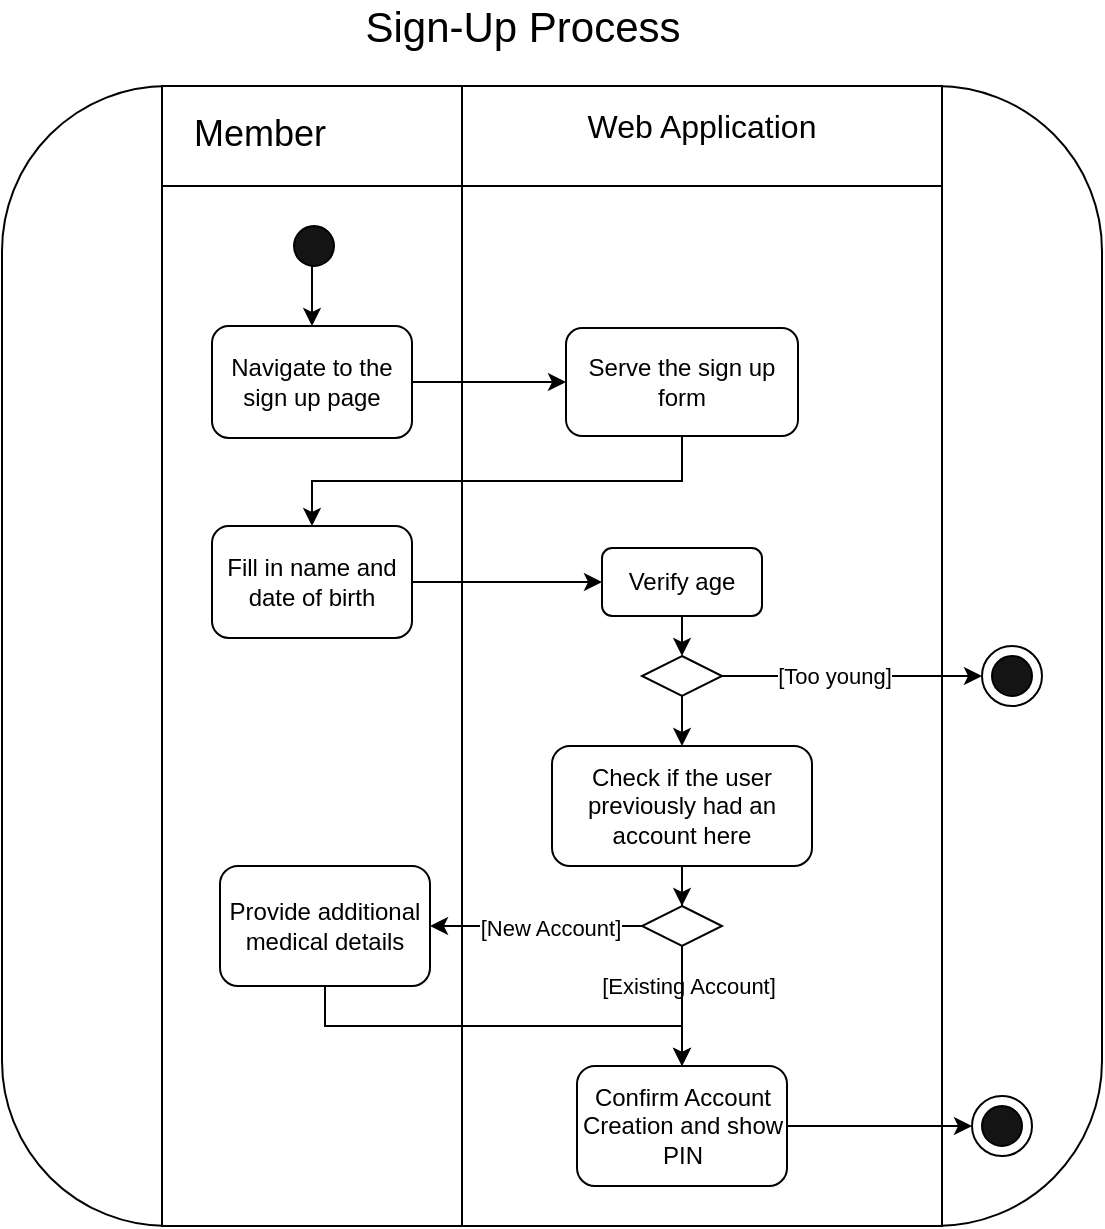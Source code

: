 <mxfile version="13.1.14" type="device"><diagram id="x74Bdv9woXVB3aYf1_e0" name="Page-1"><mxGraphModel dx="1185" dy="601" grid="1" gridSize="10" guides="1" tooltips="1" connect="1" arrows="1" fold="1" page="1" pageScale="1" pageWidth="827" pageHeight="1169" math="0" shadow="0"><root><mxCell id="0"/><mxCell id="1" parent="0"/><mxCell id="Yv5_eo_5-_Gy47nm71BF-2" value="" style="rounded=1;whiteSpace=wrap;html=1;" vertex="1" parent="1"><mxGeometry x="120" y="60" width="550" height="570" as="geometry"/></mxCell><mxCell id="Yv5_eo_5-_Gy47nm71BF-14" value="" style="rounded=0;whiteSpace=wrap;html=1;" vertex="1" parent="1"><mxGeometry x="200" y="60" width="150" height="440" as="geometry"/></mxCell><mxCell id="Yv5_eo_5-_Gy47nm71BF-13" value="" style="rounded=0;whiteSpace=wrap;html=1;" vertex="1" parent="1"><mxGeometry x="350" y="60" width="240" height="440" as="geometry"/></mxCell><mxCell id="Yv5_eo_5-_Gy47nm71BF-4" value="&lt;div style=&quot;font-size: 18px&quot;&gt;&lt;font style=&quot;font-size: 18px&quot;&gt;Member&lt;/font&gt;&lt;/div&gt;" style="text;html=1;strokeColor=none;fillColor=none;align=center;verticalAlign=middle;whiteSpace=wrap;rounded=0;" vertex="1" parent="1"><mxGeometry x="229" y="74" width="40" height="20" as="geometry"/></mxCell><mxCell id="Yv5_eo_5-_Gy47nm71BF-8" value="&lt;font style=&quot;font-size: 16px&quot;&gt;Web Application&lt;/font&gt;" style="text;html=1;strokeColor=none;fillColor=none;align=center;verticalAlign=middle;whiteSpace=wrap;rounded=0;" vertex="1" parent="1"><mxGeometry x="395" y="70" width="150" height="20" as="geometry"/></mxCell><mxCell id="Yv5_eo_5-_Gy47nm71BF-15" value="" style="rounded=0;whiteSpace=wrap;html=1;" vertex="1" parent="1"><mxGeometry x="200" y="110" width="150" height="520" as="geometry"/></mxCell><mxCell id="Yv5_eo_5-_Gy47nm71BF-16" value="" style="rounded=0;whiteSpace=wrap;html=1;" vertex="1" parent="1"><mxGeometry x="350" y="110" width="240" height="520" as="geometry"/></mxCell><mxCell id="Yv5_eo_5-_Gy47nm71BF-60" style="edgeStyle=orthogonalEdgeStyle;rounded=0;orthogonalLoop=1;jettySize=auto;html=1;exitX=0.5;exitY=1;exitDx=0;exitDy=0;entryX=0.5;entryY=0;entryDx=0;entryDy=0;" edge="1" parent="1" source="Yv5_eo_5-_Gy47nm71BF-17" target="Yv5_eo_5-_Gy47nm71BF-19"><mxGeometry relative="1" as="geometry"/></mxCell><mxCell id="Yv5_eo_5-_Gy47nm71BF-17" value="" style="ellipse;whiteSpace=wrap;html=1;aspect=fixed;fillColor=#141414;" vertex="1" parent="1"><mxGeometry x="266" y="130" width="20" height="20" as="geometry"/></mxCell><mxCell id="Yv5_eo_5-_Gy47nm71BF-18" value="&lt;font style=&quot;font-size: 21px&quot;&gt;Sign-Up Process&lt;br&gt;&lt;/font&gt;" style="text;html=1;align=center;verticalAlign=middle;resizable=0;points=[];autosize=1;" vertex="1" parent="1"><mxGeometry x="290" y="20" width="180" height="20" as="geometry"/></mxCell><mxCell id="Yv5_eo_5-_Gy47nm71BF-38" style="edgeStyle=orthogonalEdgeStyle;rounded=0;orthogonalLoop=1;jettySize=auto;html=1;exitX=1;exitY=0.5;exitDx=0;exitDy=0;entryX=0;entryY=0.5;entryDx=0;entryDy=0;" edge="1" parent="1" source="Yv5_eo_5-_Gy47nm71BF-19" target="Yv5_eo_5-_Gy47nm71BF-24"><mxGeometry relative="1" as="geometry"/></mxCell><mxCell id="Yv5_eo_5-_Gy47nm71BF-19" value="Navigate to the sign up page" style="rounded=1;whiteSpace=wrap;html=1;" vertex="1" parent="1"><mxGeometry x="225" y="180" width="100" height="56" as="geometry"/></mxCell><mxCell id="Yv5_eo_5-_Gy47nm71BF-40" style="edgeStyle=orthogonalEdgeStyle;rounded=0;orthogonalLoop=1;jettySize=auto;html=1;exitX=1;exitY=0.5;exitDx=0;exitDy=0;entryX=0;entryY=0.5;entryDx=0;entryDy=0;" edge="1" parent="1" source="Yv5_eo_5-_Gy47nm71BF-22" target="Yv5_eo_5-_Gy47nm71BF-25"><mxGeometry relative="1" as="geometry"/></mxCell><mxCell id="Yv5_eo_5-_Gy47nm71BF-22" value="Fill in name and date of birth" style="rounded=1;whiteSpace=wrap;html=1;" vertex="1" parent="1"><mxGeometry x="225" y="280" width="100" height="56" as="geometry"/></mxCell><mxCell id="Yv5_eo_5-_Gy47nm71BF-52" style="edgeStyle=orthogonalEdgeStyle;rounded=0;orthogonalLoop=1;jettySize=auto;html=1;exitX=0.5;exitY=1;exitDx=0;exitDy=0;" edge="1" parent="1" source="Yv5_eo_5-_Gy47nm71BF-23" target="Yv5_eo_5-_Gy47nm71BF-48"><mxGeometry relative="1" as="geometry"/></mxCell><mxCell id="Yv5_eo_5-_Gy47nm71BF-23" value="Provide additional medical details" style="rounded=1;whiteSpace=wrap;html=1;" vertex="1" parent="1"><mxGeometry x="229" y="450" width="105" height="60" as="geometry"/></mxCell><mxCell id="Yv5_eo_5-_Gy47nm71BF-39" style="edgeStyle=orthogonalEdgeStyle;rounded=0;orthogonalLoop=1;jettySize=auto;html=1;exitX=0.5;exitY=1;exitDx=0;exitDy=0;entryX=0.5;entryY=0;entryDx=0;entryDy=0;" edge="1" parent="1" source="Yv5_eo_5-_Gy47nm71BF-24" target="Yv5_eo_5-_Gy47nm71BF-22"><mxGeometry relative="1" as="geometry"/></mxCell><mxCell id="Yv5_eo_5-_Gy47nm71BF-24" value="Serve the sign up form" style="rounded=1;whiteSpace=wrap;html=1;" vertex="1" parent="1"><mxGeometry x="402" y="181" width="116" height="54" as="geometry"/></mxCell><mxCell id="Yv5_eo_5-_Gy47nm71BF-34" style="edgeStyle=orthogonalEdgeStyle;rounded=0;orthogonalLoop=1;jettySize=auto;html=1;exitX=0.5;exitY=1;exitDx=0;exitDy=0;entryX=0.5;entryY=0;entryDx=0;entryDy=0;" edge="1" parent="1" source="Yv5_eo_5-_Gy47nm71BF-25" target="Yv5_eo_5-_Gy47nm71BF-27"><mxGeometry relative="1" as="geometry"/></mxCell><mxCell id="Yv5_eo_5-_Gy47nm71BF-25" value="Verify age" style="rounded=1;whiteSpace=wrap;html=1;" vertex="1" parent="1"><mxGeometry x="420" y="291" width="80" height="34" as="geometry"/></mxCell><mxCell id="Yv5_eo_5-_Gy47nm71BF-49" style="edgeStyle=orthogonalEdgeStyle;rounded=0;orthogonalLoop=1;jettySize=auto;html=1;exitX=0.5;exitY=1;exitDx=0;exitDy=0;" edge="1" parent="1" source="Yv5_eo_5-_Gy47nm71BF-26" target="Yv5_eo_5-_Gy47nm71BF-46"><mxGeometry relative="1" as="geometry"/></mxCell><mxCell id="Yv5_eo_5-_Gy47nm71BF-26" value="Check if the user previously had an account here" style="rounded=1;whiteSpace=wrap;html=1;" vertex="1" parent="1"><mxGeometry x="395" y="390" width="130" height="60" as="geometry"/></mxCell><mxCell id="Yv5_eo_5-_Gy47nm71BF-36" style="edgeStyle=orthogonalEdgeStyle;rounded=0;orthogonalLoop=1;jettySize=auto;html=1;exitX=1;exitY=0.5;exitDx=0;exitDy=0;entryX=0;entryY=0.5;entryDx=0;entryDy=0;" edge="1" parent="1" source="Yv5_eo_5-_Gy47nm71BF-27" target="Yv5_eo_5-_Gy47nm71BF-41"><mxGeometry relative="1" as="geometry"><mxPoint x="720" y="325.286" as="targetPoint"/></mxGeometry></mxCell><mxCell id="Yv5_eo_5-_Gy47nm71BF-56" value="[Too young]" style="edgeLabel;html=1;align=center;verticalAlign=middle;resizable=0;points=[];" vertex="1" connectable="0" parent="Yv5_eo_5-_Gy47nm71BF-36"><mxGeometry x="-0.141" relative="1" as="geometry"><mxPoint as="offset"/></mxGeometry></mxCell><mxCell id="Yv5_eo_5-_Gy47nm71BF-44" style="edgeStyle=orthogonalEdgeStyle;rounded=0;orthogonalLoop=1;jettySize=auto;html=1;exitX=0.5;exitY=1;exitDx=0;exitDy=0;" edge="1" parent="1" source="Yv5_eo_5-_Gy47nm71BF-27" target="Yv5_eo_5-_Gy47nm71BF-26"><mxGeometry relative="1" as="geometry"/></mxCell><mxCell id="Yv5_eo_5-_Gy47nm71BF-27" value="" style="rhombus;whiteSpace=wrap;html=1;" vertex="1" parent="1"><mxGeometry x="440" y="345" width="40" height="20" as="geometry"/></mxCell><mxCell id="Yv5_eo_5-_Gy47nm71BF-41" value="" style="ellipse;whiteSpace=wrap;html=1;" vertex="1" parent="1"><mxGeometry x="610" y="340" width="30" height="30" as="geometry"/></mxCell><mxCell id="Yv5_eo_5-_Gy47nm71BF-43" value="" style="ellipse;whiteSpace=wrap;html=1;fillColor=#141414;" vertex="1" parent="1"><mxGeometry x="615" y="345" width="20" height="20" as="geometry"/></mxCell><mxCell id="Yv5_eo_5-_Gy47nm71BF-50" style="edgeStyle=orthogonalEdgeStyle;rounded=0;orthogonalLoop=1;jettySize=auto;html=1;exitX=0;exitY=0.5;exitDx=0;exitDy=0;" edge="1" parent="1" source="Yv5_eo_5-_Gy47nm71BF-46" target="Yv5_eo_5-_Gy47nm71BF-23"><mxGeometry relative="1" as="geometry"/></mxCell><mxCell id="Yv5_eo_5-_Gy47nm71BF-57" value="[New Account]" style="edgeLabel;html=1;align=center;verticalAlign=middle;resizable=0;points=[];" vertex="1" connectable="0" parent="Yv5_eo_5-_Gy47nm71BF-50"><mxGeometry x="-0.135" y="1" relative="1" as="geometry"><mxPoint as="offset"/></mxGeometry></mxCell><mxCell id="Yv5_eo_5-_Gy47nm71BF-51" style="edgeStyle=orthogonalEdgeStyle;rounded=0;orthogonalLoop=1;jettySize=auto;html=1;exitX=0.5;exitY=1;exitDx=0;exitDy=0;entryX=0.5;entryY=0;entryDx=0;entryDy=0;" edge="1" parent="1" source="Yv5_eo_5-_Gy47nm71BF-46" target="Yv5_eo_5-_Gy47nm71BF-48"><mxGeometry relative="1" as="geometry"/></mxCell><mxCell id="Yv5_eo_5-_Gy47nm71BF-46" value="" style="rhombus;whiteSpace=wrap;html=1;" vertex="1" parent="1"><mxGeometry x="440" y="470" width="40" height="20" as="geometry"/></mxCell><mxCell id="Yv5_eo_5-_Gy47nm71BF-55" style="edgeStyle=orthogonalEdgeStyle;rounded=0;orthogonalLoop=1;jettySize=auto;html=1;exitX=1;exitY=0.5;exitDx=0;exitDy=0;entryX=0;entryY=0.5;entryDx=0;entryDy=0;" edge="1" parent="1" source="Yv5_eo_5-_Gy47nm71BF-48" target="Yv5_eo_5-_Gy47nm71BF-53"><mxGeometry relative="1" as="geometry"/></mxCell><mxCell id="Yv5_eo_5-_Gy47nm71BF-48" value="Confirm Account Creation and show PIN" style="rounded=1;whiteSpace=wrap;html=1;" vertex="1" parent="1"><mxGeometry x="407.5" y="550" width="105" height="60" as="geometry"/></mxCell><mxCell id="Yv5_eo_5-_Gy47nm71BF-53" value="" style="ellipse;whiteSpace=wrap;html=1;" vertex="1" parent="1"><mxGeometry x="605" y="565" width="30" height="30" as="geometry"/></mxCell><mxCell id="Yv5_eo_5-_Gy47nm71BF-54" value="" style="ellipse;whiteSpace=wrap;html=1;fillColor=#141414;" vertex="1" parent="1"><mxGeometry x="610" y="570" width="20" height="20" as="geometry"/></mxCell><mxCell id="Yv5_eo_5-_Gy47nm71BF-58" value="&lt;font style=&quot;font-size: 11px&quot;&gt;[Existing Account]&lt;/font&gt;" style="text;html=1;align=center;verticalAlign=middle;resizable=0;points=[];autosize=1;" vertex="1" parent="1"><mxGeometry x="412.5" y="500" width="100" height="20" as="geometry"/></mxCell></root></mxGraphModel></diagram></mxfile>